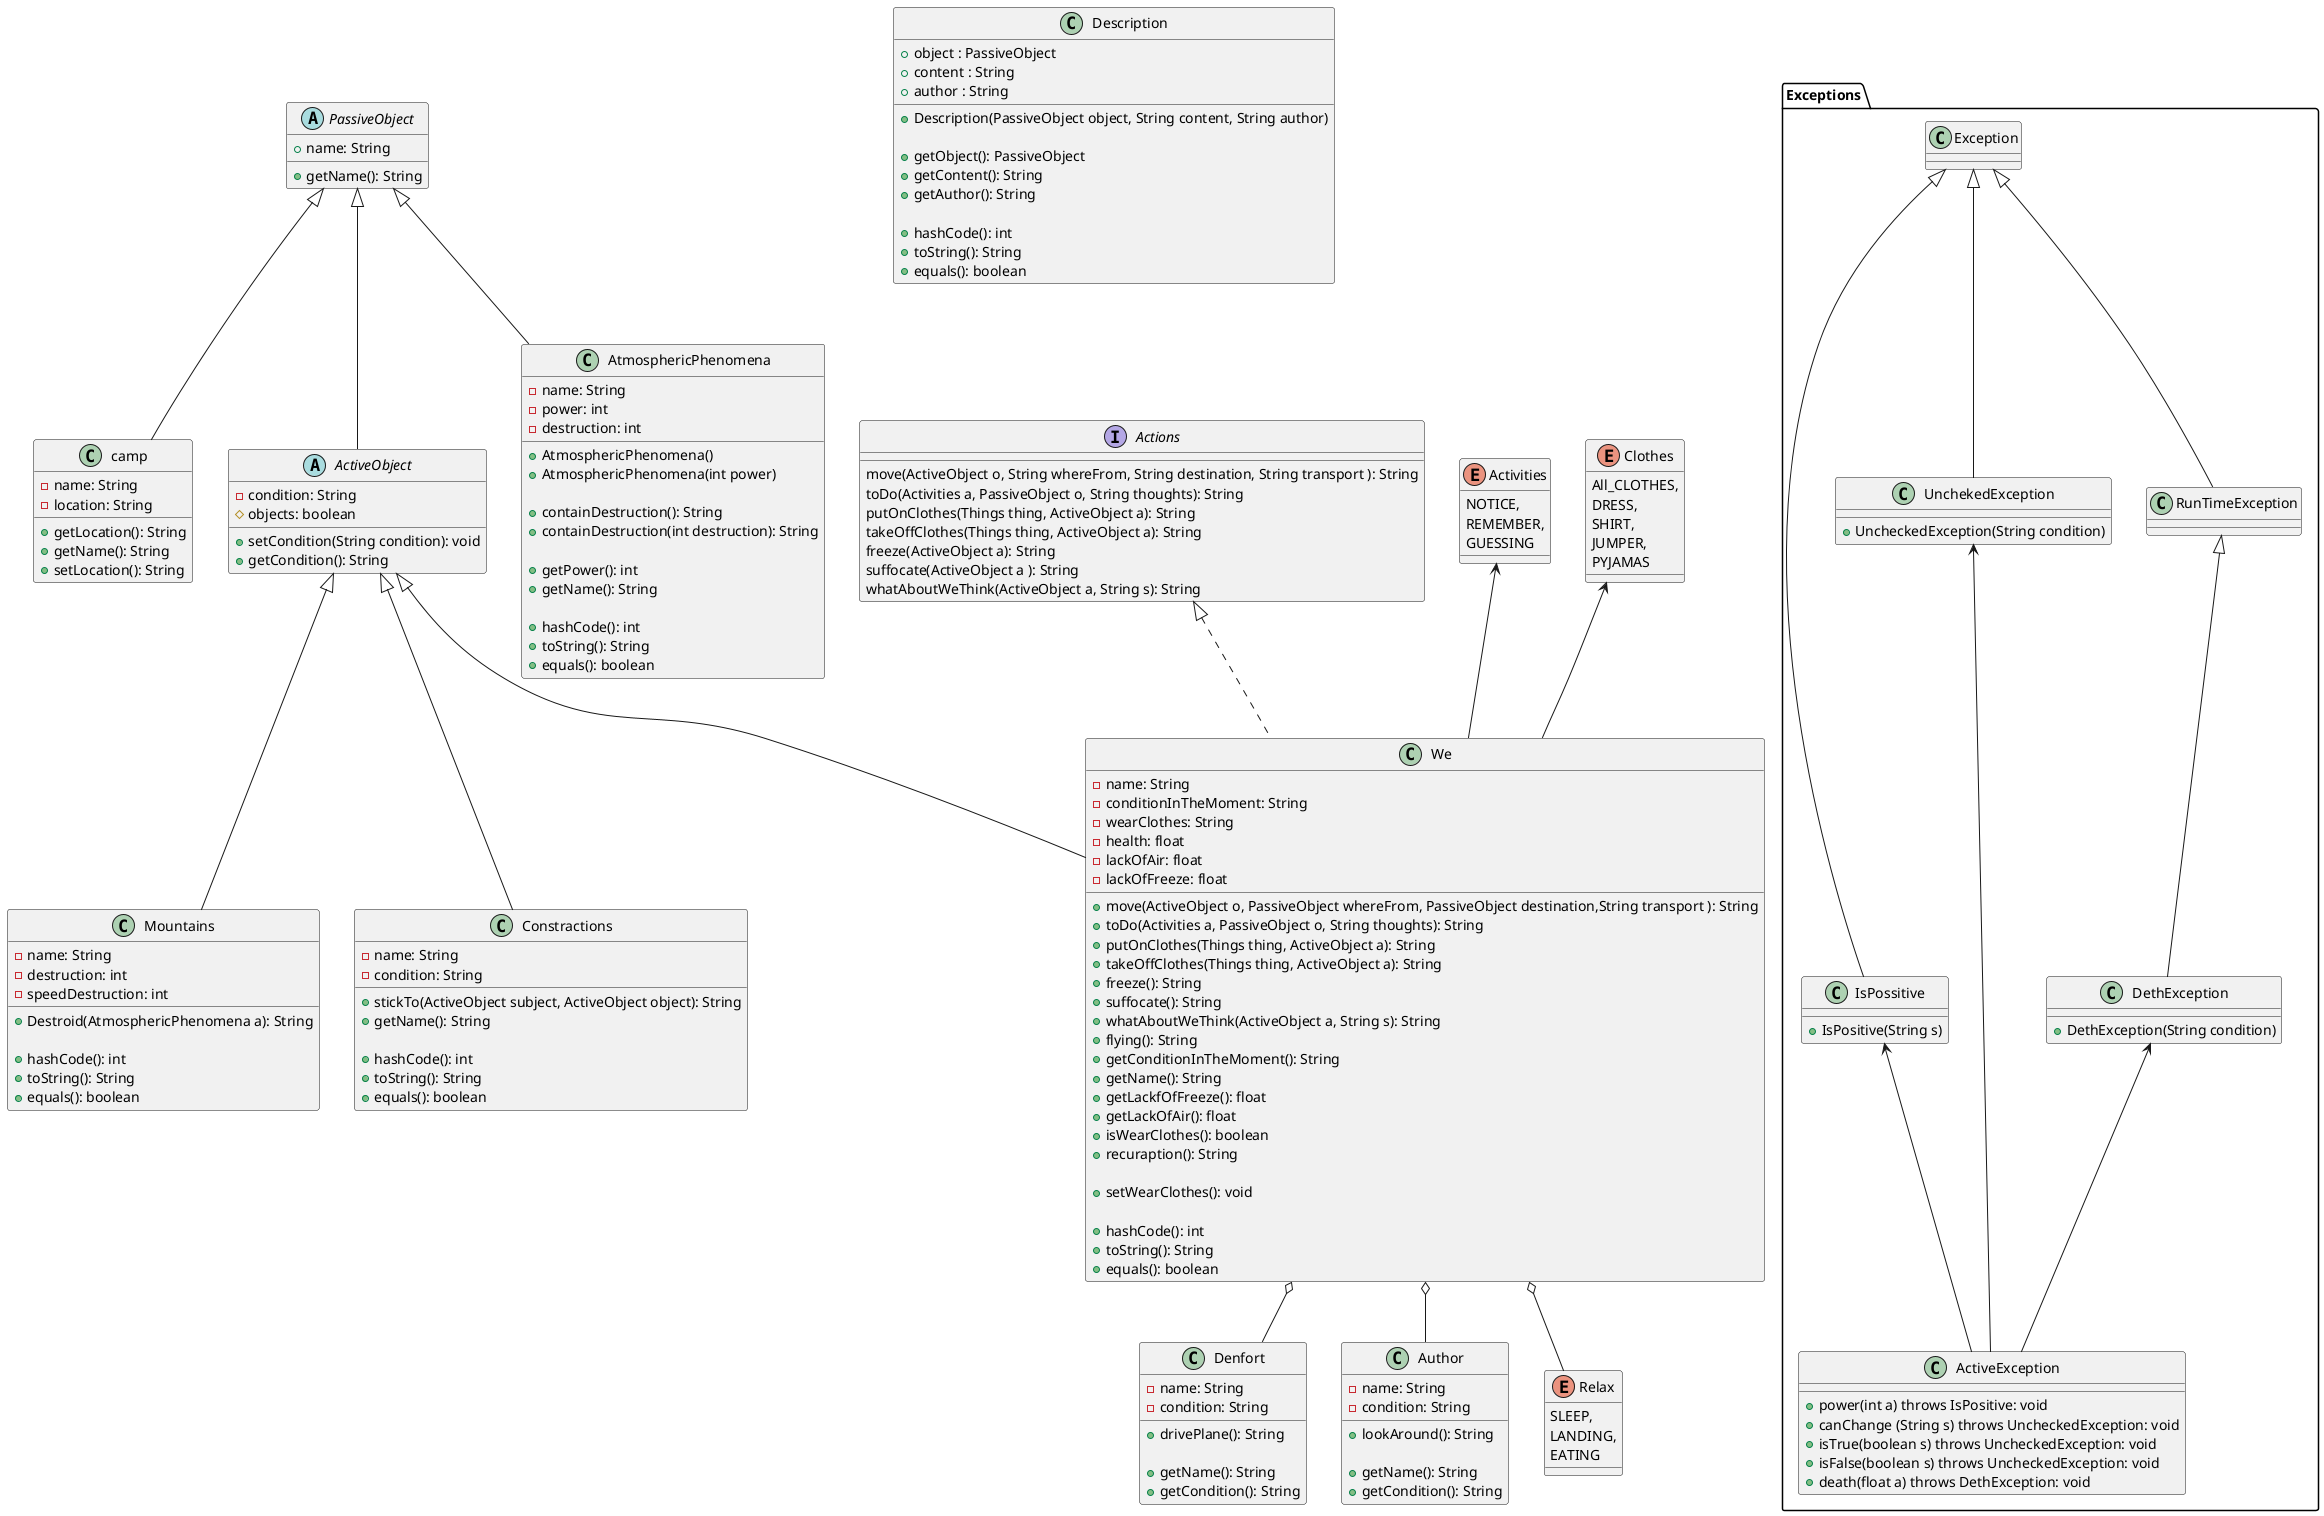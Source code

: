 @startuml
package Exceptions{
class DethException{
+ DethException(String condition)
}
class IsPossitive{
+ IsPositive(String s)
}
class UnchekedException{
+ UncheckedException(String condition)
}
class RunTimeException{
}

Exception<|-- RunTimeException
RunTimeException<|-- DethException
Exception<|-- UnchekedException
Exception<|-- IsPossitive
IsPossitive<-- ActiveException
UnchekedException<-- ActiveException
DethException<-- ActiveException


class ActiveException{
+ power(int a) throws IsPositive: void
+ canChange (String s) throws UncheckedException: void
+ isTrue(boolean s) throws UncheckedException: void
+ isFalse(boolean s) throws UncheckedException: void
+ death(float a) throws DethException: void
}
}
class camp{
- name: String
- location: String

+ getLocation(): String
+ getName(): String
+ setLocation(): String
}
PassiveObject<|-- camp
abstract class PassiveObject{
+ name: String
+ getName(): String
}
PassiveObject<|-- ActiveObject
abstract class ActiveObject{
- condition: String
# objects: boolean
+ setCondition(String condition): void
+ getCondition(): String
}
class Denfort{
-name: String
-condition: String

+drivePlane(): String

+getName(): String
+getCondition(): String
}
class Author{
-name: String
-condition: String

+lookAround(): String

+getName(): String
+getCondition(): String
}
We o-- Author
We o-- Denfort
We o-- Relax
ActiveObject<|-- We
Actions<|.. We
interface Actions{
 move(ActiveObject o, String whereFrom, String destination, String transport ): String
 toDo(Activities a, PassiveObject o, String thoughts): String
 putOnClothes(Things thing, ActiveObject a): String
 takeOffClothes(Things thing, ActiveObject a): String
 freeze(ActiveObject a): String
 suffocate(ActiveObject a ): String
 whatAboutWeThink(ActiveObject a, String s): String
}
class We{
- name: String
- conditionInTheMoment: String
- wearClothes: String
- health: float
- lackOfAir: float
- lackOfFreeze: float

+ move(ActiveObject o, PassiveObject whereFrom, PassiveObject destination,String transport ): String
+ toDo(Activities a, PassiveObject o, String thoughts): String
+ putOnClothes(Things thing, ActiveObject a): String
+ takeOffClothes(Things thing, ActiveObject a): String
+ freeze(): String
+ suffocate(): String
+ whatAboutWeThink(ActiveObject a, String s): String
+ flying(): String


+ getConditionInTheMoment(): String
+ getName(): String
+ getLackfOfFreeze(): float
+ getLackOfAir(): float
+ isWearClothes(): boolean
+ recuraption(): String

+setWearClothes(): void

+ hashCode(): int
+ toString(): String
+ equals(): boolean
}
enum Relax{
SLEEP,
LANDING,
EATING
}

ActiveObject<|-- Mountains

class Mountains{
- name: String
- destruction: int
- speedDestruction: int

+Destroid(AtmosphericPhenomena a): String

+ hashCode(): int
+ toString(): String
+ equals(): boolean
}

class Description{
+ object : PassiveObject
+ content : String
+ author : String
+Description(PassiveObject object, String content, String author)

+getObject(): PassiveObject
+getContent(): String
+getAuthor(): String

+ hashCode(): int
+ toString(): String
+ equals(): boolean
}
ActiveObject<|-- Constractions
class Constractions{
- name: String
- condition: String

+ stickTo(ActiveObject subject, ActiveObject object): String
+ getName(): String

+ hashCode(): int
+ toString(): String
+ equals(): boolean
}
PassiveObject<|-- AtmosphericPhenomena

class AtmosphericPhenomena{
- name: String
- power: int
- destruction: int

+ AtmosphericPhenomena()
+ AtmosphericPhenomena(int power)

+ containDestruction(): String
+ containDestruction(int destruction): String

+ getPower(): int
+ getName(): String

+ hashCode(): int
+ toString(): String
+ equals(): boolean
}
Activities<-- We
enum Activities{
  NOTICE,
  REMEMBER,
  GUESSING
}
Clothes<-- We
enum Clothes{
All_CLOTHES,
DRESS,
SHIRT,
JUMPER,
PYJAMAS
}
@enduml